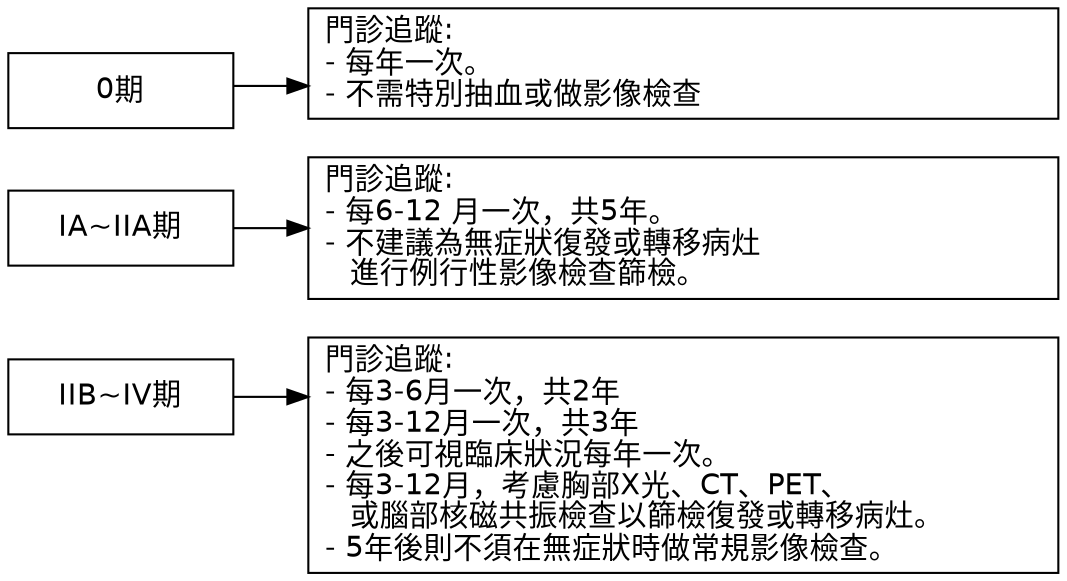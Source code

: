 digraph {
  graph [rankdir = LR; splines=ortho; overlap=true]
  node [shape = box, fontname = Helvetica]

#  T1->T2 [style=invis]
#  T1 [label = "CLINICAL/PATHOLOGICAL STAGE"; shape=plaintext]
#  T2 [label = "FOLLOW-UP"; shape=plaintext]
#  T3 [label = "RECURRENCE"; shape=plaintext]

#  T1->
  S0->S1->S2 [style=invis]
  
  S0->F0
  S0 [label="0期"; width=1.5]
  F0 [label="門診追蹤:\l- 每年一次。\l- 不需特別抽血或做影像檢查\l"; width=5]

  S1->F1
  S1 [label="IA~IIA期"; width=1.5]
  F1 [label="門診追蹤:\l- 每6-12 月一次，共5年。\l- 不建議為無症狀復發或轉移病灶\l    進行例行性影像檢查篩檢。\l"; width=5]

  S2->F2
  S2 [label="IIB~IV期"; width=1.5]
  F2 [label="門診追蹤:\l- 每3-6月一次，共2年\l- 每3-12月一次，共3年\l- 之後可視臨床狀況每年一次。\l- 每3-12月，考慮胸部X光、CT、PET、\l    或腦部核磁共振檢查以篩檢復發或轉移病灶。\l- 5年後則不須在無症狀時做常規影像檢查。\l"; width=5]

  {rank = same; S0; S1; S2}
  {rank = same; F0; F1; F2}

}
